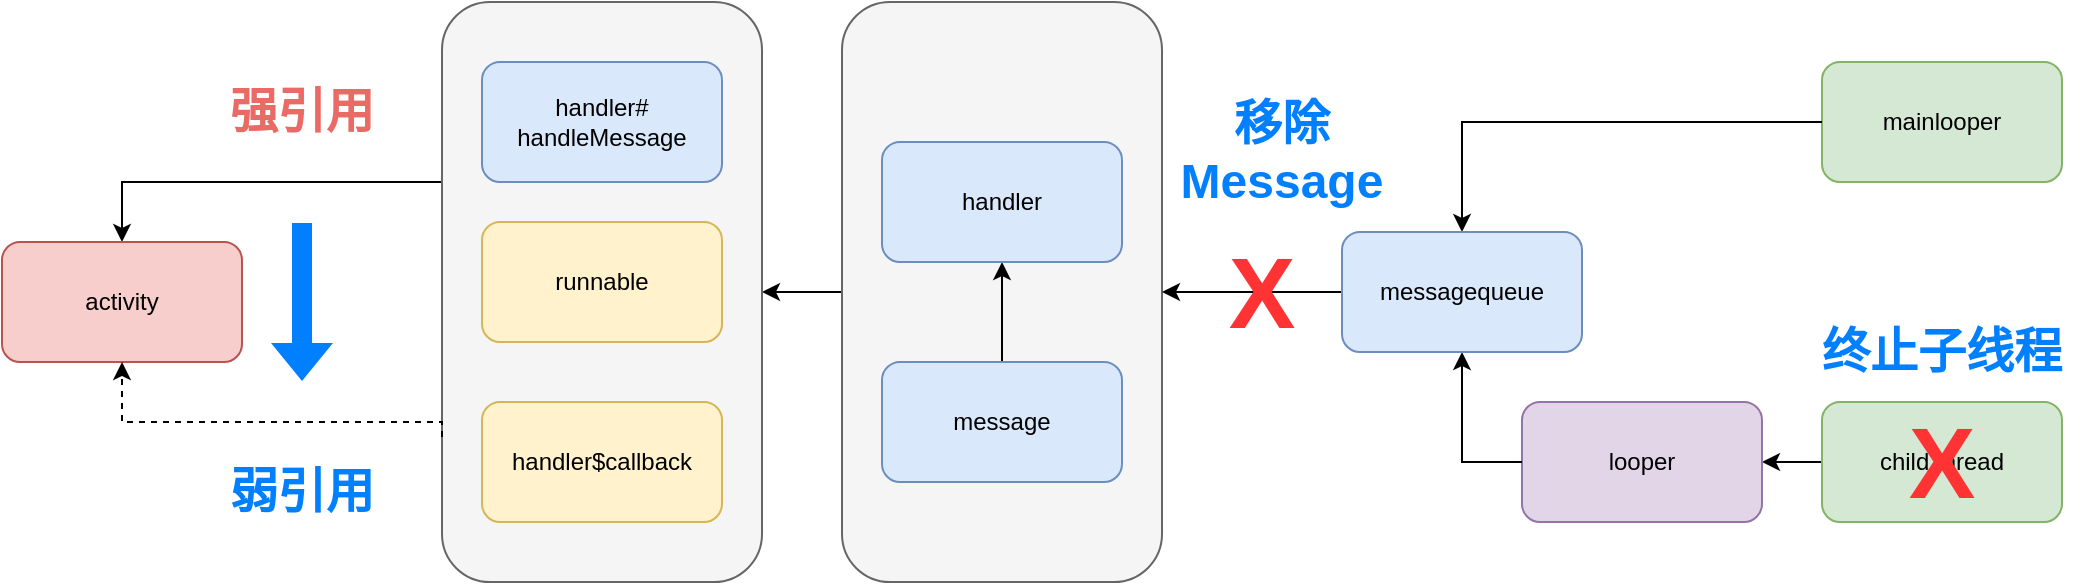 <mxfile version="15.1.4" type="github">
  <diagram id="dnNM_2JNklSFQpo6rmPQ" name="Page-1">
    <mxGraphModel dx="1107" dy="622" grid="1" gridSize="10" guides="1" tooltips="1" connect="1" arrows="1" fold="1" page="1" pageScale="1" pageWidth="827" pageHeight="1169" math="0" shadow="0">
      <root>
        <mxCell id="0" />
        <mxCell id="1" parent="0" />
        <mxCell id="ITL9Zykwczw8WpUxYHxE-42" value="" style="edgeStyle=orthogonalEdgeStyle;rounded=0;orthogonalLoop=1;jettySize=auto;html=1;fontColor=#EA6B66;entryX=1;entryY=0.5;entryDx=0;entryDy=0;" edge="1" parent="1" source="ITL9Zykwczw8WpUxYHxE-34" target="ITL9Zykwczw8WpUxYHxE-22">
          <mxGeometry relative="1" as="geometry" />
        </mxCell>
        <mxCell id="ITL9Zykwczw8WpUxYHxE-34" value="" style="rounded=1;whiteSpace=wrap;html=1;fillColor=#f5f5f5;strokeColor=#666666;fontColor=#333333;" vertex="1" parent="1">
          <mxGeometry x="460" y="70" width="160" height="290" as="geometry" />
        </mxCell>
        <mxCell id="ITL9Zykwczw8WpUxYHxE-23" value="" style="edgeStyle=orthogonalEdgeStyle;rounded=0;orthogonalLoop=1;jettySize=auto;html=1;" edge="1" parent="1" source="ITL9Zykwczw8WpUxYHxE-22" target="ITL9Zykwczw8WpUxYHxE-8">
          <mxGeometry relative="1" as="geometry">
            <Array as="points">
              <mxPoint x="100" y="160" />
            </Array>
          </mxGeometry>
        </mxCell>
        <mxCell id="ITL9Zykwczw8WpUxYHxE-22" value="" style="rounded=1;whiteSpace=wrap;html=1;fillColor=#f5f5f5;strokeColor=#666666;fontColor=#333333;" vertex="1" parent="1">
          <mxGeometry x="260" y="70" width="160" height="290" as="geometry" />
        </mxCell>
        <mxCell id="ITL9Zykwczw8WpUxYHxE-1" value="runnable" style="rounded=1;whiteSpace=wrap;html=1;fillColor=#fff2cc;strokeColor=#d6b656;" vertex="1" parent="1">
          <mxGeometry x="280" y="180" width="120" height="60" as="geometry" />
        </mxCell>
        <mxCell id="ITL9Zykwczw8WpUxYHxE-3" value="mainlooper" style="rounded=1;whiteSpace=wrap;html=1;fillColor=#d5e8d4;strokeColor=#82b366;" vertex="1" parent="1">
          <mxGeometry x="950" y="100" width="120" height="60" as="geometry" />
        </mxCell>
        <mxCell id="ITL9Zykwczw8WpUxYHxE-8" value="activity" style="rounded=1;whiteSpace=wrap;html=1;fillColor=#f8cecc;strokeColor=#b85450;" vertex="1" parent="1">
          <mxGeometry x="40" y="190" width="120" height="60" as="geometry" />
        </mxCell>
        <mxCell id="ITL9Zykwczw8WpUxYHxE-9" value="handler$callback" style="rounded=1;whiteSpace=wrap;html=1;fillColor=#fff2cc;strokeColor=#d6b656;" vertex="1" parent="1">
          <mxGeometry x="280" y="270" width="120" height="60" as="geometry" />
        </mxCell>
        <mxCell id="ITL9Zykwczw8WpUxYHxE-37" value="" style="edgeStyle=orthogonalEdgeStyle;rounded=0;orthogonalLoop=1;jettySize=auto;html=1;" edge="1" parent="1" source="ITL9Zykwczw8WpUxYHxE-11" target="ITL9Zykwczw8WpUxYHxE-36">
          <mxGeometry relative="1" as="geometry" />
        </mxCell>
        <mxCell id="ITL9Zykwczw8WpUxYHxE-11" value="child thread" style="rounded=1;whiteSpace=wrap;html=1;fillColor=#d5e8d4;strokeColor=#82b366;" vertex="1" parent="1">
          <mxGeometry x="950" y="270" width="120" height="60" as="geometry" />
        </mxCell>
        <mxCell id="ITL9Zykwczw8WpUxYHxE-18" value="handler#&lt;br&gt;handleMessage" style="rounded=1;whiteSpace=wrap;html=1;fillColor=#dae8fc;strokeColor=#6c8ebf;" vertex="1" parent="1">
          <mxGeometry x="280" y="100" width="120" height="60" as="geometry" />
        </mxCell>
        <mxCell id="ITL9Zykwczw8WpUxYHxE-24" value="" style="edgeStyle=orthogonalEdgeStyle;rounded=0;orthogonalLoop=1;jettySize=auto;html=1;exitX=0;exitY=0.75;exitDx=0;exitDy=0;dashed=1;" edge="1" parent="1" source="ITL9Zykwczw8WpUxYHxE-22" target="ITL9Zykwczw8WpUxYHxE-8">
          <mxGeometry relative="1" as="geometry">
            <mxPoint x="250" y="280" as="sourcePoint" />
            <mxPoint x="100" y="250" as="targetPoint" />
            <Array as="points">
              <mxPoint x="260" y="280" />
              <mxPoint x="100" y="280" />
            </Array>
          </mxGeometry>
        </mxCell>
        <mxCell id="ITL9Zykwczw8WpUxYHxE-25" value="" style="shape=flexArrow;endArrow=classic;html=1;strokeColor=none;fillColor=#007FFF;" edge="1" parent="1">
          <mxGeometry width="50" height="50" relative="1" as="geometry">
            <mxPoint x="190" y="180" as="sourcePoint" />
            <mxPoint x="190" y="260" as="targetPoint" />
            <Array as="points">
              <mxPoint x="190" y="210" />
              <mxPoint x="190" y="220" />
            </Array>
          </mxGeometry>
        </mxCell>
        <mxCell id="ITL9Zykwczw8WpUxYHxE-26" value="&lt;font style=&quot;font-size: 24px&quot;&gt;弱引用&lt;/font&gt;" style="rounded=1;whiteSpace=wrap;html=1;fillColor=none;strokeColor=none;fontColor=#007FFF;fontSize=14;fontStyle=1" vertex="1" parent="1">
          <mxGeometry x="130" y="300" width="120" height="30" as="geometry" />
        </mxCell>
        <mxCell id="ITL9Zykwczw8WpUxYHxE-27" value="&lt;font style=&quot;font-size: 24px&quot;&gt;强引用&lt;/font&gt;" style="rounded=1;whiteSpace=wrap;html=1;fillColor=none;strokeColor=none;fontColor=#EA6B66;fontSize=14;fontStyle=1" vertex="1" parent="1">
          <mxGeometry x="130" y="110" width="120" height="30" as="geometry" />
        </mxCell>
        <mxCell id="ITL9Zykwczw8WpUxYHxE-33" value="" style="edgeStyle=orthogonalEdgeStyle;rounded=0;orthogonalLoop=1;jettySize=auto;html=1;" edge="1" parent="1" source="ITL9Zykwczw8WpUxYHxE-29" target="ITL9Zykwczw8WpUxYHxE-32">
          <mxGeometry relative="1" as="geometry" />
        </mxCell>
        <mxCell id="ITL9Zykwczw8WpUxYHxE-29" value="message" style="rounded=1;whiteSpace=wrap;html=1;fillColor=#dae8fc;strokeColor=#6c8ebf;" vertex="1" parent="1">
          <mxGeometry x="480" y="250" width="120" height="60" as="geometry" />
        </mxCell>
        <mxCell id="ITL9Zykwczw8WpUxYHxE-32" value="handler" style="rounded=1;whiteSpace=wrap;html=1;fillColor=#dae8fc;strokeColor=#6c8ebf;" vertex="1" parent="1">
          <mxGeometry x="480" y="140" width="120" height="60" as="geometry" />
        </mxCell>
        <mxCell id="ITL9Zykwczw8WpUxYHxE-36" value="looper" style="rounded=1;whiteSpace=wrap;html=1;fillColor=#e1d5e7;strokeColor=#9673a6;" vertex="1" parent="1">
          <mxGeometry x="800" y="270" width="120" height="60" as="geometry" />
        </mxCell>
        <mxCell id="ITL9Zykwczw8WpUxYHxE-39" value="" style="edgeStyle=orthogonalEdgeStyle;rounded=0;orthogonalLoop=1;jettySize=auto;html=1;exitX=0;exitY=0.5;exitDx=0;exitDy=0;entryX=0.5;entryY=0;entryDx=0;entryDy=0;" edge="1" parent="1" source="ITL9Zykwczw8WpUxYHxE-3" target="ITL9Zykwczw8WpUxYHxE-43">
          <mxGeometry relative="1" as="geometry">
            <mxPoint x="723" y="130.24" as="sourcePoint" />
            <mxPoint x="660" y="130.0" as="targetPoint" />
            <Array as="points" />
          </mxGeometry>
        </mxCell>
        <mxCell id="ITL9Zykwczw8WpUxYHxE-41" value="" style="edgeStyle=orthogonalEdgeStyle;rounded=0;orthogonalLoop=1;jettySize=auto;html=1;exitX=0;exitY=0.5;exitDx=0;exitDy=0;entryX=0.5;entryY=1;entryDx=0;entryDy=0;" edge="1" parent="1" source="ITL9Zykwczw8WpUxYHxE-36" target="ITL9Zykwczw8WpUxYHxE-43">
          <mxGeometry relative="1" as="geometry">
            <mxPoint x="860" y="299.76" as="sourcePoint" />
            <mxPoint x="770" y="250" as="targetPoint" />
            <Array as="points" />
          </mxGeometry>
        </mxCell>
        <mxCell id="ITL9Zykwczw8WpUxYHxE-44" value="" style="edgeStyle=orthogonalEdgeStyle;rounded=0;orthogonalLoop=1;jettySize=auto;html=1;fontColor=#EA6B66;entryX=1;entryY=0.5;entryDx=0;entryDy=0;" edge="1" parent="1" source="ITL9Zykwczw8WpUxYHxE-43" target="ITL9Zykwczw8WpUxYHxE-34">
          <mxGeometry relative="1" as="geometry" />
        </mxCell>
        <mxCell id="ITL9Zykwczw8WpUxYHxE-43" value="messagequeue" style="rounded=1;whiteSpace=wrap;html=1;fillColor=#dae8fc;strokeColor=#6c8ebf;" vertex="1" parent="1">
          <mxGeometry x="710" y="185" width="120" height="60" as="geometry" />
        </mxCell>
        <mxCell id="ITL9Zykwczw8WpUxYHxE-46" value="&lt;font color=&quot;#ff3333&quot; style=&quot;font-size: 50px&quot;&gt;X&lt;/font&gt;" style="rounded=1;whiteSpace=wrap;html=1;fillColor=none;strokeColor=none;fontColor=#EA6B66;fontSize=14;fontStyle=1" vertex="1" parent="1">
          <mxGeometry x="610" y="200" width="120" height="30" as="geometry" />
        </mxCell>
        <mxCell id="ITL9Zykwczw8WpUxYHxE-47" value="&lt;font color=&quot;#ff3333&quot; style=&quot;font-size: 50px&quot;&gt;X&lt;/font&gt;" style="rounded=1;whiteSpace=wrap;html=1;fillColor=none;strokeColor=none;fontColor=#EA6B66;fontSize=14;fontStyle=1" vertex="1" parent="1">
          <mxGeometry x="950" y="285" width="120" height="30" as="geometry" />
        </mxCell>
        <mxCell id="ITL9Zykwczw8WpUxYHxE-48" value="&lt;font style=&quot;font-size: 24px&quot;&gt;移除 Message&lt;/font&gt;" style="rounded=1;whiteSpace=wrap;html=1;fillColor=none;strokeColor=none;fontColor=#007FFF;fontSize=14;fontStyle=1" vertex="1" parent="1">
          <mxGeometry x="620" y="130" width="120" height="30" as="geometry" />
        </mxCell>
        <mxCell id="ITL9Zykwczw8WpUxYHxE-49" value="&lt;font style=&quot;font-size: 24px&quot;&gt;终止子线程&lt;/font&gt;" style="rounded=1;whiteSpace=wrap;html=1;fillColor=none;strokeColor=none;fontColor=#007FFF;fontSize=14;fontStyle=1" vertex="1" parent="1">
          <mxGeometry x="940" y="230" width="140" height="30" as="geometry" />
        </mxCell>
      </root>
    </mxGraphModel>
  </diagram>
</mxfile>
